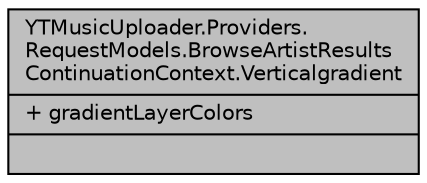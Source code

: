 digraph "YTMusicUploader.Providers.RequestModels.BrowseArtistResultsContinuationContext.Verticalgradient"
{
 // LATEX_PDF_SIZE
  edge [fontname="Helvetica",fontsize="10",labelfontname="Helvetica",labelfontsize="10"];
  node [fontname="Helvetica",fontsize="10",shape=record];
  Node1 [label="{YTMusicUploader.Providers.\lRequestModels.BrowseArtistResults\lContinuationContext.Verticalgradient\n|+ gradientLayerColors\l|}",height=0.2,width=0.4,color="black", fillcolor="grey75", style="filled", fontcolor="black",tooltip=" "];
}
